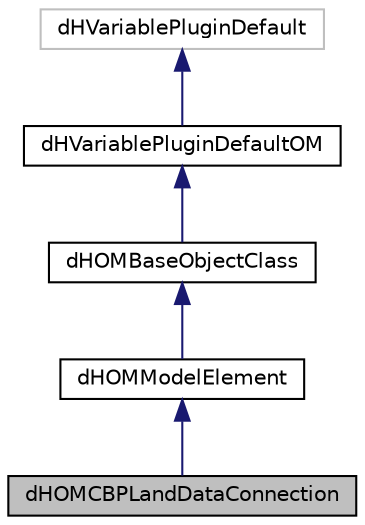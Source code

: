 digraph "dHOMCBPLandDataConnection"
{
 // LATEX_PDF_SIZE
  edge [fontname="Helvetica",fontsize="10",labelfontname="Helvetica",labelfontsize="10"];
  node [fontname="Helvetica",fontsize="10",shape=record];
  Node1 [label="dHOMCBPLandDataConnection",height=0.2,width=0.4,color="black", fillcolor="grey75", style="filled", fontcolor="black",tooltip=" "];
  Node2 -> Node1 [dir="back",color="midnightblue",fontsize="10",style="solid"];
  Node2 [label="dHOMModelElement",height=0.2,width=0.4,color="black", fillcolor="white", style="filled",URL="$classdHOMModelElement.html",tooltip=" "];
  Node3 -> Node2 [dir="back",color="midnightblue",fontsize="10",style="solid"];
  Node3 [label="dHOMBaseObjectClass",height=0.2,width=0.4,color="black", fillcolor="white", style="filled",URL="$classdHOMBaseObjectClass.html",tooltip=" "];
  Node4 -> Node3 [dir="back",color="midnightblue",fontsize="10",style="solid"];
  Node4 [label="dHVariablePluginDefaultOM",height=0.2,width=0.4,color="black", fillcolor="white", style="filled",URL="$classdHVariablePluginDefaultOM.html",tooltip=" "];
  Node5 -> Node4 [dir="back",color="midnightblue",fontsize="10",style="solid"];
  Node5 [label="dHVariablePluginDefault",height=0.2,width=0.4,color="grey75", fillcolor="white", style="filled",tooltip=" "];
}
